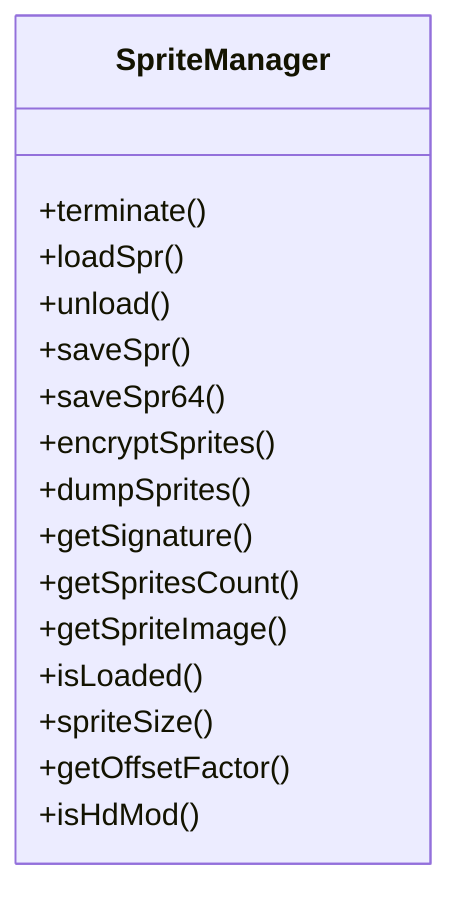 classDiagram
    class SpriteManager {
        +terminate()
        +loadSpr()
        +unload()
        +saveSpr()
        +saveSpr64()
        +encryptSprites()
        +dumpSprites()
        +getSignature()
        +getSpritesCount()
        +getSpriteImage()
        +isLoaded()
        +spriteSize()
        +getOffsetFactor()
        +isHdMod()
    }